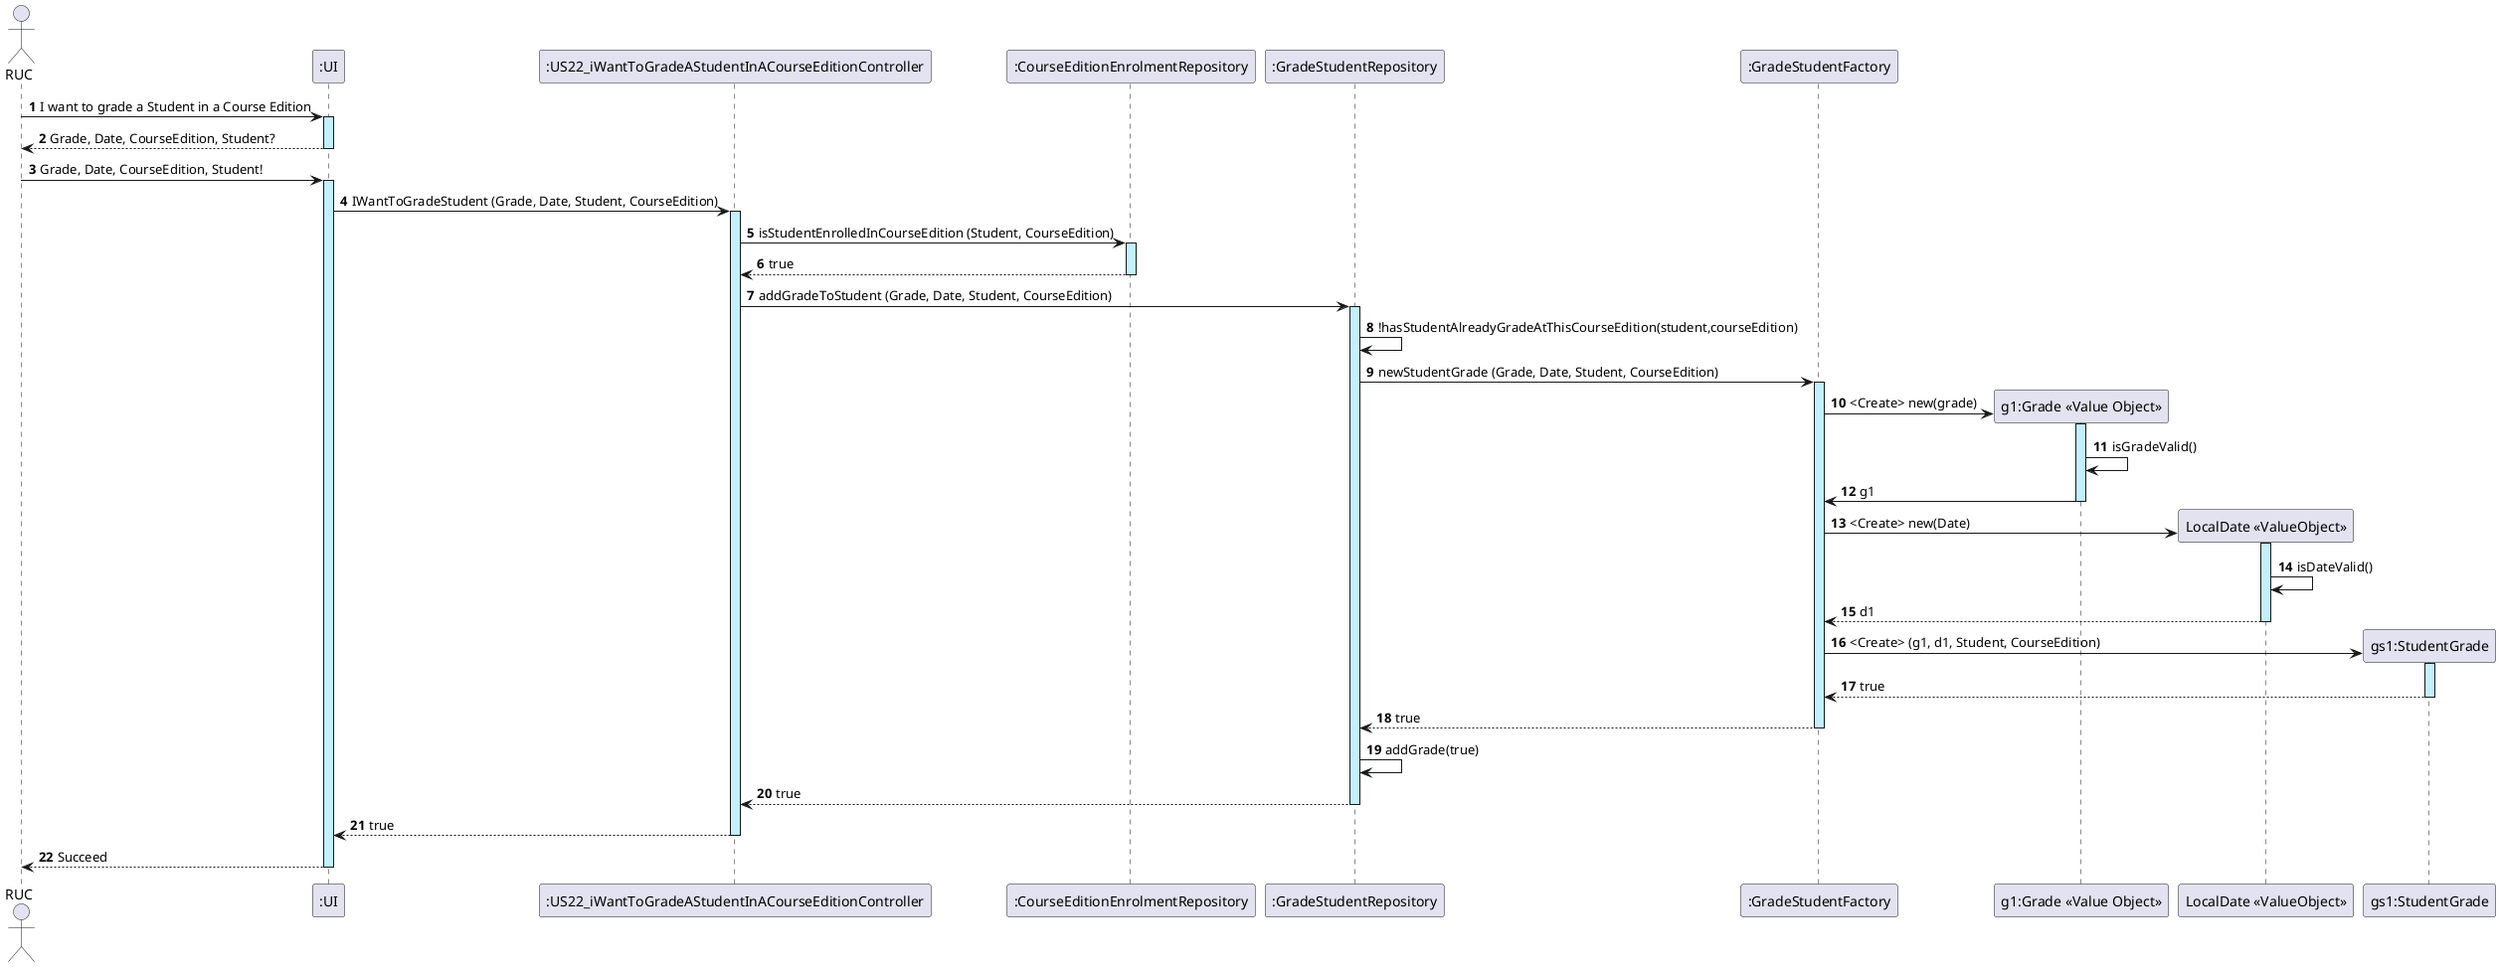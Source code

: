 @startuml
actor RUC
participant ":UI" as UI
participant ":US22_iWantToGradeAStudentInACourseEditionController" as ctr
participant ":CourseEditionEnrolmentRepository" as CEER
participant ":GradeStudentRepository" as GR
participant ":GradeStudentFactory" as GSF
participant "g1:Grade «Value Object»" as G
participant "LocalDate «ValueObject»" as D
participant "gs1:StudentGrade" as GS

autonumber

RUC -> UI ++ #application: I want to grade a Student in a Course Edition
UI --> RUC --: Grade, Date, CourseEdition, Student?
RUC -> UI ++ #application: Grade, Date, CourseEdition, Student!
UI -> ctr ++ #application : IWantToGradeStudent (Grade, Date, Student, CourseEdition)
ctr -> CEER ++ #application : isStudentEnrolledInCourseEdition (Student, CourseEdition)
CEER --> ctr -- : true


ctr -> GR ++ #application : addGradeToStudent (Grade, Date, Student, CourseEdition)
GR -> GR : !hasStudentAlreadyGradeAtThisCourseEdition(student,courseEdition)
GR -> GSF ++ #application : newStudentGrade (Grade, Date, Student, CourseEdition)

create G
GSF -> G ++ #application : <Create> new(grade)
G -> G : isGradeValid()
G -> GSF :  g1
deactivate G

create D
GSF -> D ++ #application : <Create> new(Date)
D -> D : isDateValid()
D --> GSF : d1
deactivate D


create GS
GSF -> GS ++ #application : <Create> (g1, d1, Student, CourseEdition)
GS --> GSF -- : true
GSF --> GR -- : true


GR -> GR : addGrade(true)
GR --> ctr --: true
ctr --> UI --: true
UI --> RUC --: Succeed

@enduml